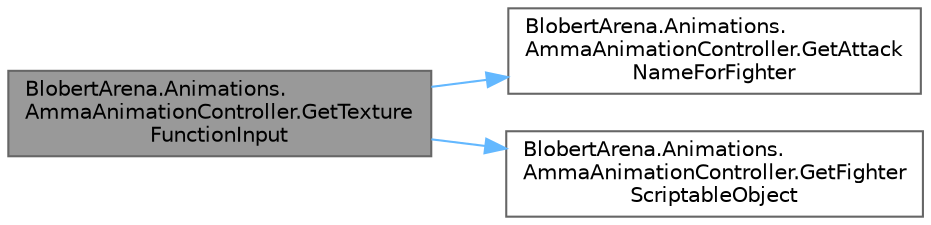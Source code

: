 digraph "BlobertArena.Animations.AmmaAnimationController.GetTextureFunctionInput"
{
 // LATEX_PDF_SIZE
  bgcolor="transparent";
  edge [fontname=Helvetica,fontsize=10,labelfontname=Helvetica,labelfontsize=10];
  node [fontname=Helvetica,fontsize=10,shape=box,height=0.2,width=0.4];
  rankdir="LR";
  Node1 [id="Node000001",label="BlobertArena.Animations.\lAmmaAnimationController.GetTexture\lFunctionInput",height=0.2,width=0.4,color="gray40", fillcolor="grey60", style="filled", fontcolor="black",tooltip="Retrieves the texture function input for the specified fighter and animation state."];
  Node1 -> Node2 [id="edge1_Node000001_Node000002",color="steelblue1",style="solid",tooltip=" "];
  Node2 [id="Node000002",label="BlobertArena.Animations.\lAmmaAnimationController.GetAttack\lNameForFighter",height=0.2,width=0.4,color="grey40", fillcolor="white", style="filled",URL="$class_blobert_arena_1_1_animations_1_1_amma_animation_controller.html#abd50c5bcaf80fb30784c9f832003d702",tooltip="Retrieves the attack name for the specified fighter and animation state."];
  Node1 -> Node3 [id="edge2_Node000001_Node000003",color="steelblue1",style="solid",tooltip=" "];
  Node3 [id="Node000003",label="BlobertArena.Animations.\lAmmaAnimationController.GetFighter\lScriptableObject",height=0.2,width=0.4,color="grey40", fillcolor="white", style="filled",URL="$class_blobert_arena_1_1_animations_1_1_amma_animation_controller.html#ab29f312341f6af609fda04442126852a",tooltip="Retrieves the AmmaAnimationData instance for the specified fighter index."];
}
